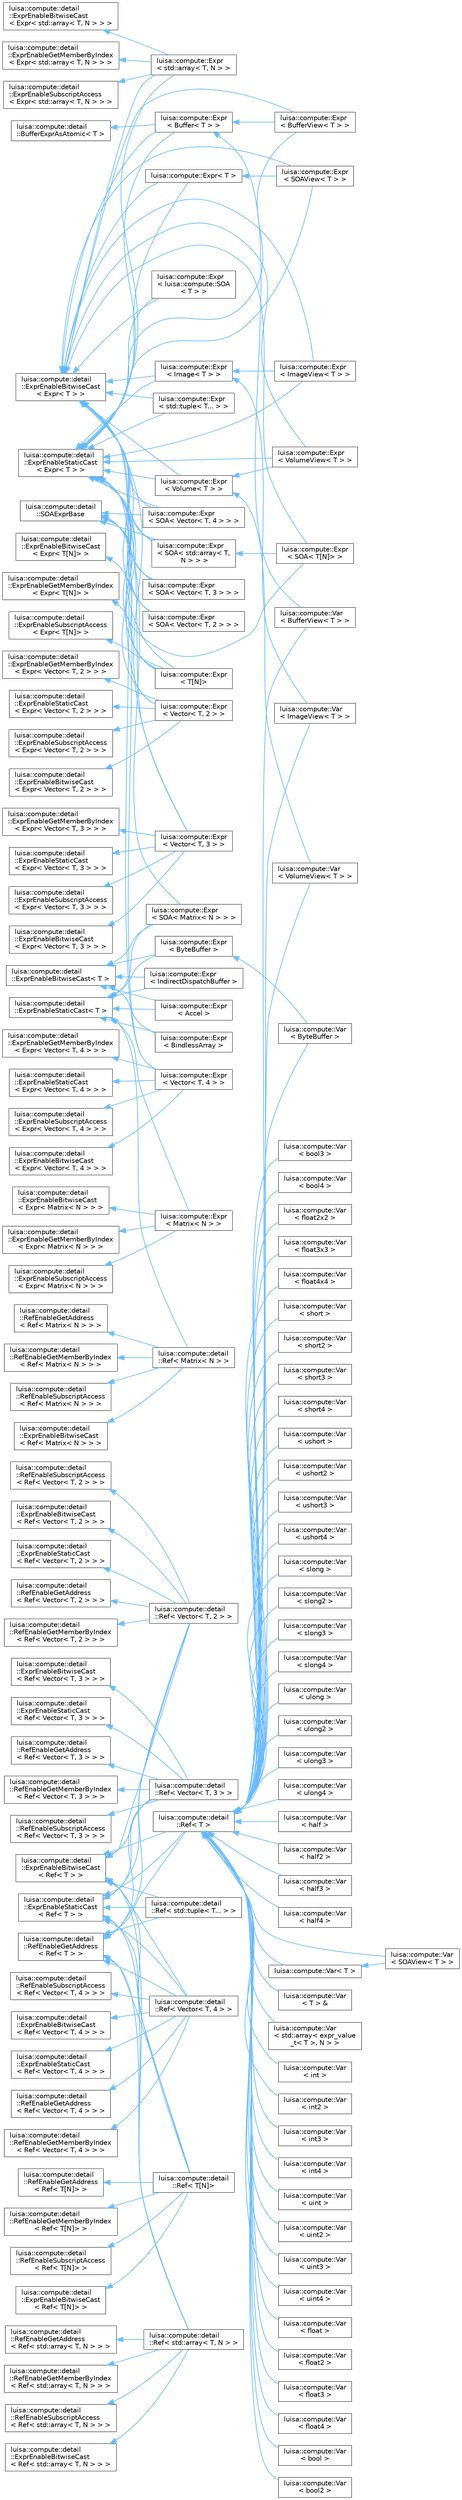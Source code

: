 digraph "类继承关系图"
{
 // LATEX_PDF_SIZE
  bgcolor="transparent";
  edge [fontname=Helvetica,fontsize=10,labelfontname=Helvetica,labelfontsize=10];
  node [fontname=Helvetica,fontsize=10,shape=box,height=0.2,width=0.4];
  rankdir="LR";
  Node0 [id="Node000000",label="luisa::compute::detail\l::BufferExprAsAtomic\< T \>",height=0.2,width=0.4,color="grey40", fillcolor="white", style="filled",URL="$structluisa_1_1compute_1_1detail_1_1_buffer_expr_as_atomic_3_01_t_01_4.html",tooltip=" "];
  Node0 -> Node1 [id="edge1147_Node000000_Node000001",dir="back",color="steelblue1",style="solid",tooltip=" "];
  Node1 [id="Node000001",label="luisa::compute::Expr\l\< Buffer\< T \> \>",height=0.2,width=0.4,color="grey40", fillcolor="white", style="filled",URL="$structluisa_1_1compute_1_1_expr_3_01_buffer_3_01_t_01_4_01_4.html",tooltip="Class of Expr<Buffer<T>>"];
  Node1 -> Node2 [id="edge1148_Node000001_Node000002",dir="back",color="steelblue1",style="solid",tooltip=" "];
  Node2 [id="Node000002",label="luisa::compute::Expr\l\< BufferView\< T \> \>",height=0.2,width=0.4,color="grey40", fillcolor="white", style="filled",URL="$structluisa_1_1compute_1_1_expr_3_01_buffer_view_3_01_t_01_4_01_4.html",tooltip="Same as Expr<Buffer<T>>"];
  Node1 -> Node59 [id="edge1149_Node000001_Node000059",dir="back",color="steelblue1",style="solid",tooltip=" "];
  Node59 [id="Node000059",label="luisa::compute::Var\l\< BufferView\< T \> \>",height=0.2,width=0.4,color="grey40", fillcolor="white", style="filled",URL="$structluisa_1_1compute_1_1_var_3_01_buffer_view_3_01_t_01_4_01_4.html",tooltip=" "];
  Node11 [id="Node000011",label="luisa::compute::detail\l::ExprEnableBitwiseCast\< T \>",height=0.2,width=0.4,color="grey40", fillcolor="white", style="filled",URL="$structluisa_1_1compute_1_1detail_1_1_expr_enable_bitwise_cast.html",tooltip="Enable bitwise cast to type Dest"];
  Node11 -> Node12 [id="edge1150_Node000011_Node000012",dir="back",color="steelblue1",style="solid",tooltip=" "];
  Node12 [id="Node000012",label="luisa::compute::Expr\l\< Accel \>",height=0.2,width=0.4,color="grey40", fillcolor="white", style="filled",URL="$structluisa_1_1compute_1_1_expr_3_01_accel_01_4.html",tooltip=" "];
  Node11 -> Node14 [id="edge1151_Node000011_Node000014",dir="back",color="steelblue1",style="solid",tooltip=" "];
  Node14 [id="Node000014",label="luisa::compute::Expr\l\< BindlessArray \>",height=0.2,width=0.4,color="grey40", fillcolor="white", style="filled",URL="$structluisa_1_1compute_1_1_expr_3_01_bindless_array_01_4.html",tooltip="Class of Expr<BindlessArray>"];
  Node11 -> Node15 [id="edge1152_Node000011_Node000015",dir="back",color="steelblue1",style="solid",tooltip=" "];
  Node15 [id="Node000015",label="luisa::compute::Expr\l\< ByteBuffer \>",height=0.2,width=0.4,color="grey40", fillcolor="white", style="filled",URL="$structluisa_1_1compute_1_1_expr_3_01_byte_buffer_01_4.html",tooltip=" "];
  Node15 -> Node16 [id="edge1153_Node000015_Node000016",dir="back",color="steelblue1",style="solid",tooltip=" "];
  Node16 [id="Node000016",label="luisa::compute::Var\l\< ByteBuffer \>",height=0.2,width=0.4,color="grey40", fillcolor="white", style="filled",URL="$structluisa_1_1compute_1_1_var_3_01_byte_buffer_01_4.html",tooltip=" "];
  Node11 -> Node98 [id="edge1154_Node000011_Node000098",dir="back",color="steelblue1",style="solid",tooltip=" "];
  Node98 [id="Node000098",label="luisa::compute::Expr\l\< IndirectDispatchBuffer \>",height=0.2,width=0.4,color="grey40", fillcolor="white", style="filled",URL="$structluisa_1_1compute_1_1_expr_3_01_indirect_dispatch_buffer_01_4.html",tooltip=" "];
  Node11 -> Node10 [id="edge1155_Node000011_Node000010",dir="back",color="steelblue1",style="solid",tooltip=" "];
  Node10 [id="Node000010",label="luisa::compute::Expr\l\< SOA\< Matrix\< N \> \> \>",height=0.2,width=0.4,color="grey40", fillcolor="white", style="filled",URL="$structluisa_1_1compute_1_1_expr_3_01_s_o_a_3_01_matrix_3_01_n_01_4_01_4_01_4.html",tooltip=" "];
  Node100 [id="Node000100",label="luisa::compute::detail\l::ExprEnableBitwiseCast\l\< Expr\< Matrix\< N \> \> \>",height=0.2,width=0.4,color="grey40", fillcolor="white", style="filled",URL="$structluisa_1_1compute_1_1detail_1_1_expr_enable_bitwise_cast.html",tooltip=" "];
  Node100 -> Node99 [id="edge1156_Node000100_Node000099",dir="back",color="steelblue1",style="solid",tooltip=" "];
  Node99 [id="Node000099",label="luisa::compute::Expr\l\< Matrix\< N \> \>",height=0.2,width=0.4,color="grey40", fillcolor="white", style="filled",URL="$structluisa_1_1compute_1_1_expr_3_01_matrix_3_01_n_01_4_01_4.html",tooltip="Class of Expr<Matrix><N>>. Can be constructed from Matrix<N>"];
  Node134 [id="Node000134",label="luisa::compute::detail\l::ExprEnableBitwiseCast\l\< Expr\< std::array\< T, N \> \> \>",height=0.2,width=0.4,color="grey40", fillcolor="white", style="filled",URL="$structluisa_1_1compute_1_1detail_1_1_expr_enable_bitwise_cast.html",tooltip=" "];
  Node134 -> Node133 [id="edge1157_Node000134_Node000133",dir="back",color="steelblue1",style="solid",tooltip=" "];
  Node133 [id="Node000133",label="luisa::compute::Expr\l\< std::array\< T, N \> \>",height=0.2,width=0.4,color="grey40", fillcolor="white", style="filled",URL="$structluisa_1_1compute_1_1_expr_3_01std_1_1array_3_01_t_00_01_n_01_4_01_4.html",tooltip="Class of Expr<std::array<T, N>>"];
  Node3 [id="Node000003",label="luisa::compute::detail\l::ExprEnableBitwiseCast\l\< Expr\< T \> \>",height=0.2,width=0.4,color="grey40", fillcolor="white", style="filled",URL="$structluisa_1_1compute_1_1detail_1_1_expr_enable_bitwise_cast.html",tooltip=" "];
  Node3 -> Node1 [id="edge1158_Node000003_Node000001",dir="back",color="steelblue1",style="solid",tooltip=" "];
  Node3 -> Node2 [id="edge1159_Node000003_Node000002",dir="back",color="steelblue1",style="solid",tooltip=" "];
  Node3 -> Node4 [id="edge1160_Node000003_Node000004",dir="back",color="steelblue1",style="solid",tooltip=" "];
  Node4 [id="Node000004",label="luisa::compute::Expr\l\< Image\< T \> \>",height=0.2,width=0.4,color="grey40", fillcolor="white", style="filled",URL="$structluisa_1_1compute_1_1_expr_3_01_image_3_01_t_01_4_01_4.html",tooltip="Class of Expr<Image<T>>"];
  Node4 -> Node5 [id="edge1161_Node000004_Node000005",dir="back",color="steelblue1",style="solid",tooltip=" "];
  Node5 [id="Node000005",label="luisa::compute::Expr\l\< ImageView\< T \> \>",height=0.2,width=0.4,color="grey40", fillcolor="white", style="filled",URL="$structluisa_1_1compute_1_1_expr_3_01_image_view_3_01_t_01_4_01_4.html",tooltip="Same as Expr<Image<T>>"];
  Node4 -> Node60 [id="edge1162_Node000004_Node000060",dir="back",color="steelblue1",style="solid",tooltip=" "];
  Node60 [id="Node000060",label="luisa::compute::Var\l\< ImageView\< T \> \>",height=0.2,width=0.4,color="grey40", fillcolor="white", style="filled",URL="$structluisa_1_1compute_1_1_var_3_01_image_view_3_01_t_01_4_01_4.html",tooltip=" "];
  Node3 -> Node5 [id="edge1163_Node000003_Node000005",dir="back",color="steelblue1",style="solid",tooltip=" "];
  Node3 -> Node7 [id="edge1164_Node000003_Node000007",dir="back",color="steelblue1",style="solid",tooltip=" "];
  Node7 [id="Node000007",label="luisa::compute::Expr\l\< SOA\< T[N]\> \>",height=0.2,width=0.4,color="grey40", fillcolor="white", style="filled",URL="$structluisa_1_1compute_1_1_expr_3_01_s_o_a_3_01_t_0f_n_0e_4_01_4.html",tooltip=" "];
  Node3 -> Node111 [id="edge1165_Node000003_Node000111",dir="back",color="steelblue1",style="solid",tooltip=" "];
  Node111 [id="Node000111",label="luisa::compute::Expr\l\< luisa::compute::SOA\l\< T \> \>",height=0.2,width=0.4,color="grey40", fillcolor="white", style="filled",URL="$structluisa_1_1compute_1_1_expr.html",tooltip=" "];
  Node3 -> Node108 [id="edge1166_Node000003_Node000108",dir="back",color="steelblue1",style="solid",tooltip=" "];
  Node108 [id="Node000108",label="luisa::compute::Expr\l\< SOA\< Vector\< T, 2 \> \> \>",height=0.2,width=0.4,color="grey40", fillcolor="white", style="filled",URL="$structluisa_1_1compute_1_1_expr_3_01_s_o_a_3_01_vector_3_01_t_00_012_01_4_01_4_01_4.html",tooltip=" "];
  Node3 -> Node109 [id="edge1167_Node000003_Node000109",dir="back",color="steelblue1",style="solid",tooltip=" "];
  Node109 [id="Node000109",label="luisa::compute::Expr\l\< SOA\< Vector\< T, 3 \> \> \>",height=0.2,width=0.4,color="grey40", fillcolor="white", style="filled",URL="$structluisa_1_1compute_1_1_expr_3_01_s_o_a_3_01_vector_3_01_t_00_013_01_4_01_4_01_4.html",tooltip=" "];
  Node3 -> Node110 [id="edge1168_Node000003_Node000110",dir="back",color="steelblue1",style="solid",tooltip=" "];
  Node110 [id="Node000110",label="luisa::compute::Expr\l\< SOA\< Vector\< T, 4 \> \> \>",height=0.2,width=0.4,color="grey40", fillcolor="white", style="filled",URL="$structluisa_1_1compute_1_1_expr_3_01_s_o_a_3_01_vector_3_01_t_00_014_01_4_01_4_01_4.html",tooltip=" "];
  Node3 -> Node8 [id="edge1169_Node000003_Node000008",dir="back",color="steelblue1",style="solid",tooltip=" "];
  Node8 [id="Node000008",label="luisa::compute::Expr\l\< SOA\< std::array\< T,\l N \> \> \>",height=0.2,width=0.4,color="grey40", fillcolor="white", style="filled",URL="$structluisa_1_1compute_1_1_expr_3_01_s_o_a_3_01std_1_1array_3_01_t_00_01_n_01_4_01_4_01_4.html",tooltip=" "];
  Node8 -> Node7 [id="edge1170_Node000008_Node000007",dir="back",color="steelblue1",style="solid",tooltip=" "];
  Node3 -> Node112 [id="edge1171_Node000003_Node000112",dir="back",color="steelblue1",style="solid",tooltip=" "];
  Node112 [id="Node000112",label="luisa::compute::Expr\l\< SOAView\< T \> \>",height=0.2,width=0.4,color="grey40", fillcolor="white", style="filled",URL="$structluisa_1_1compute_1_1_expr_3_01_s_o_a_view_3_01_t_01_4_01_4.html",tooltip=" "];
  Node3 -> Node114 [id="edge1172_Node000003_Node000114",dir="back",color="steelblue1",style="solid",tooltip=" "];
  Node114 [id="Node000114",label="luisa::compute::Expr\l\< T[N]\>",height=0.2,width=0.4,color="grey40", fillcolor="white", style="filled",URL="$structluisa_1_1compute_1_1_expr_3_01_t_0f_n_0e_4.html",tooltip="Class of Expr<T[N]>"];
  Node3 -> Node118 [id="edge1173_Node000003_Node000118",dir="back",color="steelblue1",style="solid",tooltip=" "];
  Node118 [id="Node000118",label="luisa::compute::Expr\l\< Vector\< T, 2 \> \>",height=0.2,width=0.4,color="grey40", fillcolor="white", style="filled",URL="$structluisa_1_1compute_1_1_expr_3_01_vector_3_01_t_00_012_01_4_01_4.html",tooltip="Class of Expr<Vector<T, 2>>. Can be constructed from Vector<T, 2>."];
  Node3 -> Node123 [id="edge1174_Node000003_Node000123",dir="back",color="steelblue1",style="solid",tooltip=" "];
  Node123 [id="Node000123",label="luisa::compute::Expr\l\< Vector\< T, 3 \> \>",height=0.2,width=0.4,color="grey40", fillcolor="white", style="filled",URL="$structluisa_1_1compute_1_1_expr_3_01_vector_3_01_t_00_013_01_4_01_4.html",tooltip="Class of Expr<Vector<T, 3>>. Can be constructed from Vector<T, 3>."];
  Node3 -> Node128 [id="edge1175_Node000003_Node000128",dir="back",color="steelblue1",style="solid",tooltip=" "];
  Node128 [id="Node000128",label="luisa::compute::Expr\l\< Vector\< T, 4 \> \>",height=0.2,width=0.4,color="grey40", fillcolor="white", style="filled",URL="$structluisa_1_1compute_1_1_expr_3_01_vector_3_01_t_00_014_01_4_01_4.html",tooltip="Class of Expr<Vector<T, 4>>. Can be constructed from Vector<T, 4>."];
  Node3 -> Node64 [id="edge1176_Node000003_Node000064",dir="back",color="steelblue1",style="solid",tooltip=" "];
  Node64 [id="Node000064",label="luisa::compute::Expr\l\< Volume\< T \> \>",height=0.2,width=0.4,color="grey40", fillcolor="white", style="filled",URL="$structluisa_1_1compute_1_1_expr_3_01_volume_3_01_t_01_4_01_4.html",tooltip="Class of Expr<Volume<T>>"];
  Node64 -> Node65 [id="edge1177_Node000064_Node000065",dir="back",color="steelblue1",style="solid",tooltip=" "];
  Node65 [id="Node000065",label="luisa::compute::Expr\l\< VolumeView\< T \> \>",height=0.2,width=0.4,color="grey40", fillcolor="white", style="filled",URL="$structluisa_1_1compute_1_1_expr_3_01_volume_view_3_01_t_01_4_01_4.html",tooltip="Same as Expr<Volume<T>>"];
  Node64 -> Node63 [id="edge1178_Node000064_Node000063",dir="back",color="steelblue1",style="solid",tooltip=" "];
  Node63 [id="Node000063",label="luisa::compute::Var\l\< VolumeView\< T \> \>",height=0.2,width=0.4,color="grey40", fillcolor="white", style="filled",URL="$structluisa_1_1compute_1_1_var_3_01_volume_view_3_01_t_01_4_01_4.html",tooltip=" "];
  Node3 -> Node65 [id="edge1179_Node000003_Node000065",dir="back",color="steelblue1",style="solid",tooltip=" "];
  Node3 -> Node133 [id="edge1180_Node000003_Node000133",dir="back",color="steelblue1",style="solid",tooltip=" "];
  Node3 -> Node137 [id="edge1181_Node000003_Node000137",dir="back",color="steelblue1",style="solid",tooltip=" "];
  Node137 [id="Node000137",label="luisa::compute::Expr\l\< std::tuple\< T... \> \>",height=0.2,width=0.4,color="grey40", fillcolor="white", style="filled",URL="$structluisa_1_1compute_1_1_expr_3_01std_1_1tuple_3_01_t_8_8_8_01_4_01_4.html",tooltip=" "];
  Node3 -> Node113 [id="edge1182_Node000003_Node000113",dir="back",color="steelblue1",style="solid",tooltip=" "];
  Node113 [id="Node000113",label="luisa::compute::Expr\< T \>",height=0.2,width=0.4,color="grey40", fillcolor="white", style="filled",URL="$structluisa_1_1compute_1_1_expr.html",tooltip="Class of Expr<T>."];
  Node113 -> Node112 [id="edge1183_Node000113_Node000112",dir="back",color="steelblue1",style="solid",tooltip=" "];
  Node115 [id="Node000115",label="luisa::compute::detail\l::ExprEnableBitwiseCast\l\< Expr\< T[N]\> \>",height=0.2,width=0.4,color="grey40", fillcolor="white", style="filled",URL="$structluisa_1_1compute_1_1detail_1_1_expr_enable_bitwise_cast.html",tooltip=" "];
  Node115 -> Node114 [id="edge1184_Node000115_Node000114",dir="back",color="steelblue1",style="solid",tooltip=" "];
  Node119 [id="Node000119",label="luisa::compute::detail\l::ExprEnableBitwiseCast\l\< Expr\< Vector\< T, 2 \> \> \>",height=0.2,width=0.4,color="grey40", fillcolor="white", style="filled",URL="$structluisa_1_1compute_1_1detail_1_1_expr_enable_bitwise_cast.html",tooltip=" "];
  Node119 -> Node118 [id="edge1185_Node000119_Node000118",dir="back",color="steelblue1",style="solid",tooltip=" "];
  Node124 [id="Node000124",label="luisa::compute::detail\l::ExprEnableBitwiseCast\l\< Expr\< Vector\< T, 3 \> \> \>",height=0.2,width=0.4,color="grey40", fillcolor="white", style="filled",URL="$structluisa_1_1compute_1_1detail_1_1_expr_enable_bitwise_cast.html",tooltip=" "];
  Node124 -> Node123 [id="edge1186_Node000124_Node000123",dir="back",color="steelblue1",style="solid",tooltip=" "];
  Node129 [id="Node000129",label="luisa::compute::detail\l::ExprEnableBitwiseCast\l\< Expr\< Vector\< T, 4 \> \> \>",height=0.2,width=0.4,color="grey40", fillcolor="white", style="filled",URL="$structluisa_1_1compute_1_1detail_1_1_expr_enable_bitwise_cast.html",tooltip=" "];
  Node129 -> Node128 [id="edge1187_Node000129_Node000128",dir="back",color="steelblue1",style="solid",tooltip=" "];
  Node104 [id="Node000104",label="luisa::compute::detail\l::ExprEnableBitwiseCast\l\< Ref\< Matrix\< N \> \> \>",height=0.2,width=0.4,color="grey40", fillcolor="white", style="filled",URL="$structluisa_1_1compute_1_1detail_1_1_expr_enable_bitwise_cast.html",tooltip=" "];
  Node104 -> Node103 [id="edge1188_Node000104_Node000103",dir="back",color="steelblue1",style="solid",tooltip=" "];
  Node103 [id="Node000103",label="luisa::compute::detail\l::Ref\< Matrix\< N \> \>",height=0.2,width=0.4,color="grey40", fillcolor="white", style="filled",URL="$structluisa_1_1compute_1_1detail_1_1_ref_3_01_matrix_3_01_n_01_4_01_4.html",tooltip="Ref<Matrix<N>>"];
  Node87 [id="Node000087",label="luisa::compute::detail\l::ExprEnableBitwiseCast\l\< Ref\< std::array\< T, N \> \> \>",height=0.2,width=0.4,color="grey40", fillcolor="white", style="filled",URL="$structluisa_1_1compute_1_1detail_1_1_expr_enable_bitwise_cast.html",tooltip=" "];
  Node87 -> Node86 [id="edge1189_Node000087_Node000086",dir="back",color="steelblue1",style="solid",tooltip=" "];
  Node86 [id="Node000086",label="luisa::compute::detail\l::Ref\< std::array\< T, N \> \>",height=0.2,width=0.4,color="grey40", fillcolor="white", style="filled",URL="$structluisa_1_1compute_1_1detail_1_1_ref_3_01std_1_1array_3_01_t_00_01_n_01_4_01_4.html",tooltip="Ref<std::array<T, N>>"];
  Node66 [id="Node000066",label="luisa::compute::detail\l::ExprEnableBitwiseCast\l\< Ref\< T \> \>",height=0.2,width=0.4,color="grey40", fillcolor="white", style="filled",URL="$structluisa_1_1compute_1_1detail_1_1_expr_enable_bitwise_cast.html",tooltip=" "];
  Node66 -> Node67 [id="edge1190_Node000066_Node000067",dir="back",color="steelblue1",style="solid",tooltip=" "];
  Node67 [id="Node000067",label="luisa::compute::detail\l::Ref\< T[N]\>",height=0.2,width=0.4,color="grey40", fillcolor="white", style="filled",URL="$structluisa_1_1compute_1_1detail_1_1_ref_3_01_t_0f_n_0e_4.html",tooltip="Ref<std::array<T, N>>"];
  Node66 -> Node70 [id="edge1191_Node000066_Node000070",dir="back",color="steelblue1",style="solid",tooltip=" "];
  Node70 [id="Node000070",label="luisa::compute::detail\l::Ref\< Vector\< T, 2 \> \>",height=0.2,width=0.4,color="grey40", fillcolor="white", style="filled",URL="$structluisa_1_1compute_1_1detail_1_1_ref_3_01_vector_3_01_t_00_012_01_4_01_4.html",tooltip="Ref<Vector<T, 2>>"];
  Node66 -> Node74 [id="edge1192_Node000066_Node000074",dir="back",color="steelblue1",style="solid",tooltip=" "];
  Node74 [id="Node000074",label="luisa::compute::detail\l::Ref\< Vector\< T, 3 \> \>",height=0.2,width=0.4,color="grey40", fillcolor="white", style="filled",URL="$structluisa_1_1compute_1_1detail_1_1_ref_3_01_vector_3_01_t_00_013_01_4_01_4.html",tooltip="Ref<Vector<T, 3>>"];
  Node66 -> Node80 [id="edge1193_Node000066_Node000080",dir="back",color="steelblue1",style="solid",tooltip=" "];
  Node80 [id="Node000080",label="luisa::compute::detail\l::Ref\< Vector\< T, 4 \> \>",height=0.2,width=0.4,color="grey40", fillcolor="white", style="filled",URL="$structluisa_1_1compute_1_1detail_1_1_ref_3_01_vector_3_01_t_00_014_01_4_01_4.html",tooltip="Ref<Vector<T, 4>>"];
  Node66 -> Node86 [id="edge1194_Node000066_Node000086",dir="back",color="steelblue1",style="solid",tooltip=" "];
  Node66 -> Node91 [id="edge1195_Node000066_Node000091",dir="back",color="steelblue1",style="solid",tooltip=" "];
  Node91 [id="Node000091",label="luisa::compute::detail\l::Ref\< std::tuple\< T... \> \>",height=0.2,width=0.4,color="grey40", fillcolor="white", style="filled",URL="$structluisa_1_1compute_1_1detail_1_1_ref_3_01std_1_1tuple_3_01_t_8_8_8_01_4_01_4.html",tooltip="Ref<std::tuple<T...>>"];
  Node66 -> Node17 [id="edge1196_Node000066_Node000017",dir="back",color="steelblue1",style="solid",tooltip=" "];
  Node17 [id="Node000017",label="luisa::compute::detail\l::Ref\< T \>",height=0.2,width=0.4,color="grey40", fillcolor="white", style="filled",URL="$structluisa_1_1compute_1_1detail_1_1_ref.html",tooltip="Ref<T>"];
  Node17 -> Node18 [id="edge1197_Node000017_Node000018",dir="back",color="steelblue1",style="solid",tooltip=" "];
  Node18 [id="Node000018",label="luisa::compute::Var\l\< T \> &",height=0.2,width=0.4,color="grey40", fillcolor="white", style="filled",URL="$structluisa_1_1compute_1_1_var.html",tooltip=" "];
  Node17 -> Node19 [id="edge1198_Node000017_Node000019",dir="back",color="steelblue1",style="solid",tooltip=" "];
  Node19 [id="Node000019",label="luisa::compute::Var\l\< std::array\< expr_value\l_t\< T \>, N \> \>",height=0.2,width=0.4,color="grey40", fillcolor="white", style="filled",URL="$structluisa_1_1compute_1_1_var.html",tooltip=" "];
  Node17 -> Node20 [id="edge1199_Node000017_Node000020",dir="back",color="steelblue1",style="solid",tooltip=" "];
  Node20 [id="Node000020",label="luisa::compute::Var\l\< int \>",height=0.2,width=0.4,color="grey40", fillcolor="white", style="filled",URL="$structluisa_1_1compute_1_1_var.html",tooltip=" "];
  Node17 -> Node21 [id="edge1200_Node000017_Node000021",dir="back",color="steelblue1",style="solid",tooltip=" "];
  Node21 [id="Node000021",label="luisa::compute::Var\l\< int2 \>",height=0.2,width=0.4,color="grey40", fillcolor="white", style="filled",URL="$structluisa_1_1compute_1_1_var.html",tooltip=" "];
  Node17 -> Node22 [id="edge1201_Node000017_Node000022",dir="back",color="steelblue1",style="solid",tooltip=" "];
  Node22 [id="Node000022",label="luisa::compute::Var\l\< int3 \>",height=0.2,width=0.4,color="grey40", fillcolor="white", style="filled",URL="$structluisa_1_1compute_1_1_var.html",tooltip=" "];
  Node17 -> Node23 [id="edge1202_Node000017_Node000023",dir="back",color="steelblue1",style="solid",tooltip=" "];
  Node23 [id="Node000023",label="luisa::compute::Var\l\< int4 \>",height=0.2,width=0.4,color="grey40", fillcolor="white", style="filled",URL="$structluisa_1_1compute_1_1_var.html",tooltip=" "];
  Node17 -> Node24 [id="edge1203_Node000017_Node000024",dir="back",color="steelblue1",style="solid",tooltip=" "];
  Node24 [id="Node000024",label="luisa::compute::Var\l\< uint \>",height=0.2,width=0.4,color="grey40", fillcolor="white", style="filled",URL="$structluisa_1_1compute_1_1_var.html",tooltip=" "];
  Node17 -> Node25 [id="edge1204_Node000017_Node000025",dir="back",color="steelblue1",style="solid",tooltip=" "];
  Node25 [id="Node000025",label="luisa::compute::Var\l\< uint2 \>",height=0.2,width=0.4,color="grey40", fillcolor="white", style="filled",URL="$structluisa_1_1compute_1_1_var.html",tooltip=" "];
  Node17 -> Node26 [id="edge1205_Node000017_Node000026",dir="back",color="steelblue1",style="solid",tooltip=" "];
  Node26 [id="Node000026",label="luisa::compute::Var\l\< uint3 \>",height=0.2,width=0.4,color="grey40", fillcolor="white", style="filled",URL="$structluisa_1_1compute_1_1_var.html",tooltip=" "];
  Node17 -> Node27 [id="edge1206_Node000017_Node000027",dir="back",color="steelblue1",style="solid",tooltip=" "];
  Node27 [id="Node000027",label="luisa::compute::Var\l\< uint4 \>",height=0.2,width=0.4,color="grey40", fillcolor="white", style="filled",URL="$structluisa_1_1compute_1_1_var.html",tooltip=" "];
  Node17 -> Node28 [id="edge1207_Node000017_Node000028",dir="back",color="steelblue1",style="solid",tooltip=" "];
  Node28 [id="Node000028",label="luisa::compute::Var\l\< float \>",height=0.2,width=0.4,color="grey40", fillcolor="white", style="filled",URL="$structluisa_1_1compute_1_1_var.html",tooltip=" "];
  Node17 -> Node29 [id="edge1208_Node000017_Node000029",dir="back",color="steelblue1",style="solid",tooltip=" "];
  Node29 [id="Node000029",label="luisa::compute::Var\l\< float2 \>",height=0.2,width=0.4,color="grey40", fillcolor="white", style="filled",URL="$structluisa_1_1compute_1_1_var.html",tooltip=" "];
  Node17 -> Node30 [id="edge1209_Node000017_Node000030",dir="back",color="steelblue1",style="solid",tooltip=" "];
  Node30 [id="Node000030",label="luisa::compute::Var\l\< float3 \>",height=0.2,width=0.4,color="grey40", fillcolor="white", style="filled",URL="$structluisa_1_1compute_1_1_var.html",tooltip=" "];
  Node17 -> Node31 [id="edge1210_Node000017_Node000031",dir="back",color="steelblue1",style="solid",tooltip=" "];
  Node31 [id="Node000031",label="luisa::compute::Var\l\< float4 \>",height=0.2,width=0.4,color="grey40", fillcolor="white", style="filled",URL="$structluisa_1_1compute_1_1_var.html",tooltip=" "];
  Node17 -> Node32 [id="edge1211_Node000017_Node000032",dir="back",color="steelblue1",style="solid",tooltip=" "];
  Node32 [id="Node000032",label="luisa::compute::Var\l\< bool \>",height=0.2,width=0.4,color="grey40", fillcolor="white", style="filled",URL="$structluisa_1_1compute_1_1_var.html",tooltip=" "];
  Node17 -> Node33 [id="edge1212_Node000017_Node000033",dir="back",color="steelblue1",style="solid",tooltip=" "];
  Node33 [id="Node000033",label="luisa::compute::Var\l\< bool2 \>",height=0.2,width=0.4,color="grey40", fillcolor="white", style="filled",URL="$structluisa_1_1compute_1_1_var.html",tooltip=" "];
  Node17 -> Node34 [id="edge1213_Node000017_Node000034",dir="back",color="steelblue1",style="solid",tooltip=" "];
  Node34 [id="Node000034",label="luisa::compute::Var\l\< bool3 \>",height=0.2,width=0.4,color="grey40", fillcolor="white", style="filled",URL="$structluisa_1_1compute_1_1_var.html",tooltip=" "];
  Node17 -> Node35 [id="edge1214_Node000017_Node000035",dir="back",color="steelblue1",style="solid",tooltip=" "];
  Node35 [id="Node000035",label="luisa::compute::Var\l\< bool4 \>",height=0.2,width=0.4,color="grey40", fillcolor="white", style="filled",URL="$structluisa_1_1compute_1_1_var.html",tooltip=" "];
  Node17 -> Node36 [id="edge1215_Node000017_Node000036",dir="back",color="steelblue1",style="solid",tooltip=" "];
  Node36 [id="Node000036",label="luisa::compute::Var\l\< float2x2 \>",height=0.2,width=0.4,color="grey40", fillcolor="white", style="filled",URL="$structluisa_1_1compute_1_1_var.html",tooltip=" "];
  Node17 -> Node37 [id="edge1216_Node000017_Node000037",dir="back",color="steelblue1",style="solid",tooltip=" "];
  Node37 [id="Node000037",label="luisa::compute::Var\l\< float3x3 \>",height=0.2,width=0.4,color="grey40", fillcolor="white", style="filled",URL="$structluisa_1_1compute_1_1_var.html",tooltip=" "];
  Node17 -> Node38 [id="edge1217_Node000017_Node000038",dir="back",color="steelblue1",style="solid",tooltip=" "];
  Node38 [id="Node000038",label="luisa::compute::Var\l\< float4x4 \>",height=0.2,width=0.4,color="grey40", fillcolor="white", style="filled",URL="$structluisa_1_1compute_1_1_var.html",tooltip=" "];
  Node17 -> Node39 [id="edge1218_Node000017_Node000039",dir="back",color="steelblue1",style="solid",tooltip=" "];
  Node39 [id="Node000039",label="luisa::compute::Var\l\< short \>",height=0.2,width=0.4,color="grey40", fillcolor="white", style="filled",URL="$structluisa_1_1compute_1_1_var.html",tooltip=" "];
  Node17 -> Node40 [id="edge1219_Node000017_Node000040",dir="back",color="steelblue1",style="solid",tooltip=" "];
  Node40 [id="Node000040",label="luisa::compute::Var\l\< short2 \>",height=0.2,width=0.4,color="grey40", fillcolor="white", style="filled",URL="$structluisa_1_1compute_1_1_var.html",tooltip=" "];
  Node17 -> Node41 [id="edge1220_Node000017_Node000041",dir="back",color="steelblue1",style="solid",tooltip=" "];
  Node41 [id="Node000041",label="luisa::compute::Var\l\< short3 \>",height=0.2,width=0.4,color="grey40", fillcolor="white", style="filled",URL="$structluisa_1_1compute_1_1_var.html",tooltip=" "];
  Node17 -> Node42 [id="edge1221_Node000017_Node000042",dir="back",color="steelblue1",style="solid",tooltip=" "];
  Node42 [id="Node000042",label="luisa::compute::Var\l\< short4 \>",height=0.2,width=0.4,color="grey40", fillcolor="white", style="filled",URL="$structluisa_1_1compute_1_1_var.html",tooltip=" "];
  Node17 -> Node43 [id="edge1222_Node000017_Node000043",dir="back",color="steelblue1",style="solid",tooltip=" "];
  Node43 [id="Node000043",label="luisa::compute::Var\l\< ushort \>",height=0.2,width=0.4,color="grey40", fillcolor="white", style="filled",URL="$structluisa_1_1compute_1_1_var.html",tooltip=" "];
  Node17 -> Node44 [id="edge1223_Node000017_Node000044",dir="back",color="steelblue1",style="solid",tooltip=" "];
  Node44 [id="Node000044",label="luisa::compute::Var\l\< ushort2 \>",height=0.2,width=0.4,color="grey40", fillcolor="white", style="filled",URL="$structluisa_1_1compute_1_1_var.html",tooltip=" "];
  Node17 -> Node45 [id="edge1224_Node000017_Node000045",dir="back",color="steelblue1",style="solid",tooltip=" "];
  Node45 [id="Node000045",label="luisa::compute::Var\l\< ushort3 \>",height=0.2,width=0.4,color="grey40", fillcolor="white", style="filled",URL="$structluisa_1_1compute_1_1_var.html",tooltip=" "];
  Node17 -> Node46 [id="edge1225_Node000017_Node000046",dir="back",color="steelblue1",style="solid",tooltip=" "];
  Node46 [id="Node000046",label="luisa::compute::Var\l\< ushort4 \>",height=0.2,width=0.4,color="grey40", fillcolor="white", style="filled",URL="$structluisa_1_1compute_1_1_var.html",tooltip=" "];
  Node17 -> Node47 [id="edge1226_Node000017_Node000047",dir="back",color="steelblue1",style="solid",tooltip=" "];
  Node47 [id="Node000047",label="luisa::compute::Var\l\< slong \>",height=0.2,width=0.4,color="grey40", fillcolor="white", style="filled",URL="$structluisa_1_1compute_1_1_var.html",tooltip=" "];
  Node17 -> Node48 [id="edge1227_Node000017_Node000048",dir="back",color="steelblue1",style="solid",tooltip=" "];
  Node48 [id="Node000048",label="luisa::compute::Var\l\< slong2 \>",height=0.2,width=0.4,color="grey40", fillcolor="white", style="filled",URL="$structluisa_1_1compute_1_1_var.html",tooltip=" "];
  Node17 -> Node49 [id="edge1228_Node000017_Node000049",dir="back",color="steelblue1",style="solid",tooltip=" "];
  Node49 [id="Node000049",label="luisa::compute::Var\l\< slong3 \>",height=0.2,width=0.4,color="grey40", fillcolor="white", style="filled",URL="$structluisa_1_1compute_1_1_var.html",tooltip=" "];
  Node17 -> Node50 [id="edge1229_Node000017_Node000050",dir="back",color="steelblue1",style="solid",tooltip=" "];
  Node50 [id="Node000050",label="luisa::compute::Var\l\< slong4 \>",height=0.2,width=0.4,color="grey40", fillcolor="white", style="filled",URL="$structluisa_1_1compute_1_1_var.html",tooltip=" "];
  Node17 -> Node51 [id="edge1230_Node000017_Node000051",dir="back",color="steelblue1",style="solid",tooltip=" "];
  Node51 [id="Node000051",label="luisa::compute::Var\l\< ulong \>",height=0.2,width=0.4,color="grey40", fillcolor="white", style="filled",URL="$structluisa_1_1compute_1_1_var.html",tooltip=" "];
  Node17 -> Node52 [id="edge1231_Node000017_Node000052",dir="back",color="steelblue1",style="solid",tooltip=" "];
  Node52 [id="Node000052",label="luisa::compute::Var\l\< ulong2 \>",height=0.2,width=0.4,color="grey40", fillcolor="white", style="filled",URL="$structluisa_1_1compute_1_1_var.html",tooltip=" "];
  Node17 -> Node53 [id="edge1232_Node000017_Node000053",dir="back",color="steelblue1",style="solid",tooltip=" "];
  Node53 [id="Node000053",label="luisa::compute::Var\l\< ulong3 \>",height=0.2,width=0.4,color="grey40", fillcolor="white", style="filled",URL="$structluisa_1_1compute_1_1_var.html",tooltip=" "];
  Node17 -> Node54 [id="edge1233_Node000017_Node000054",dir="back",color="steelblue1",style="solid",tooltip=" "];
  Node54 [id="Node000054",label="luisa::compute::Var\l\< ulong4 \>",height=0.2,width=0.4,color="grey40", fillcolor="white", style="filled",URL="$structluisa_1_1compute_1_1_var.html",tooltip=" "];
  Node17 -> Node55 [id="edge1234_Node000017_Node000055",dir="back",color="steelblue1",style="solid",tooltip=" "];
  Node55 [id="Node000055",label="luisa::compute::Var\l\< half \>",height=0.2,width=0.4,color="grey40", fillcolor="white", style="filled",URL="$structluisa_1_1compute_1_1_var.html",tooltip=" "];
  Node17 -> Node56 [id="edge1235_Node000017_Node000056",dir="back",color="steelblue1",style="solid",tooltip=" "];
  Node56 [id="Node000056",label="luisa::compute::Var\l\< half2 \>",height=0.2,width=0.4,color="grey40", fillcolor="white", style="filled",URL="$structluisa_1_1compute_1_1_var.html",tooltip=" "];
  Node17 -> Node57 [id="edge1236_Node000017_Node000057",dir="back",color="steelblue1",style="solid",tooltip=" "];
  Node57 [id="Node000057",label="luisa::compute::Var\l\< half3 \>",height=0.2,width=0.4,color="grey40", fillcolor="white", style="filled",URL="$structluisa_1_1compute_1_1_var.html",tooltip=" "];
  Node17 -> Node58 [id="edge1237_Node000017_Node000058",dir="back",color="steelblue1",style="solid",tooltip=" "];
  Node58 [id="Node000058",label="luisa::compute::Var\l\< half4 \>",height=0.2,width=0.4,color="grey40", fillcolor="white", style="filled",URL="$structluisa_1_1compute_1_1_var.html",tooltip=" "];
  Node17 -> Node59 [id="edge1238_Node000017_Node000059",dir="back",color="steelblue1",style="solid",tooltip=" "];
  Node17 -> Node16 [id="edge1239_Node000017_Node000016",dir="back",color="steelblue1",style="solid",tooltip=" "];
  Node17 -> Node60 [id="edge1240_Node000017_Node000060",dir="back",color="steelblue1",style="solid",tooltip=" "];
  Node17 -> Node61 [id="edge1241_Node000017_Node000061",dir="back",color="steelblue1",style="solid",tooltip=" "];
  Node61 [id="Node000061",label="luisa::compute::Var\l\< SOAView\< T \> \>",height=0.2,width=0.4,color="grey40", fillcolor="white", style="filled",URL="$structluisa_1_1compute_1_1_var_3_01_s_o_a_view_3_01_t_01_4_01_4.html",tooltip=" "];
  Node17 -> Node63 [id="edge1242_Node000017_Node000063",dir="back",color="steelblue1",style="solid",tooltip=" "];
  Node17 -> Node62 [id="edge1243_Node000017_Node000062",dir="back",color="steelblue1",style="solid",tooltip=" "];
  Node62 [id="Node000062",label="luisa::compute::Var\< T \>",height=0.2,width=0.4,color="grey40", fillcolor="white", style="filled",URL="$structluisa_1_1compute_1_1_var.html",tooltip="Class of variable"];
  Node62 -> Node61 [id="edge1244_Node000062_Node000061",dir="back",color="steelblue1",style="solid",tooltip=" "];
  Node68 [id="Node000068",label="luisa::compute::detail\l::ExprEnableBitwiseCast\l\< Ref\< T[N]\> \>",height=0.2,width=0.4,color="grey40", fillcolor="white", style="filled",URL="$structluisa_1_1compute_1_1detail_1_1_expr_enable_bitwise_cast.html",tooltip=" "];
  Node68 -> Node67 [id="edge1245_Node000068_Node000067",dir="back",color="steelblue1",style="solid",tooltip=" "];
  Node71 [id="Node000071",label="luisa::compute::detail\l::ExprEnableBitwiseCast\l\< Ref\< Vector\< T, 2 \> \> \>",height=0.2,width=0.4,color="grey40", fillcolor="white", style="filled",URL="$structluisa_1_1compute_1_1detail_1_1_expr_enable_bitwise_cast.html",tooltip=" "];
  Node71 -> Node70 [id="edge1246_Node000071_Node000070",dir="back",color="steelblue1",style="solid",tooltip=" "];
  Node75 [id="Node000075",label="luisa::compute::detail\l::ExprEnableBitwiseCast\l\< Ref\< Vector\< T, 3 \> \> \>",height=0.2,width=0.4,color="grey40", fillcolor="white", style="filled",URL="$structluisa_1_1compute_1_1detail_1_1_expr_enable_bitwise_cast.html",tooltip=" "];
  Node75 -> Node74 [id="edge1247_Node000075_Node000074",dir="back",color="steelblue1",style="solid",tooltip=" "];
  Node81 [id="Node000081",label="luisa::compute::detail\l::ExprEnableBitwiseCast\l\< Ref\< Vector\< T, 4 \> \> \>",height=0.2,width=0.4,color="grey40", fillcolor="white", style="filled",URL="$structluisa_1_1compute_1_1detail_1_1_expr_enable_bitwise_cast.html",tooltip=" "];
  Node81 -> Node80 [id="edge1248_Node000081_Node000080",dir="back",color="steelblue1",style="solid",tooltip=" "];
  Node101 [id="Node000101",label="luisa::compute::detail\l::ExprEnableGetMemberByIndex\l\< Expr\< Matrix\< N \> \> \>",height=0.2,width=0.4,color="grey40", fillcolor="white", style="filled",URL="$structluisa_1_1compute_1_1detail_1_1_expr_enable_get_member_by_index.html",tooltip=" "];
  Node101 -> Node99 [id="edge1249_Node000101_Node000099",dir="back",color="steelblue1",style="solid",tooltip=" "];
  Node135 [id="Node000135",label="luisa::compute::detail\l::ExprEnableGetMemberByIndex\l\< Expr\< std::array\< T, N \> \> \>",height=0.2,width=0.4,color="grey40", fillcolor="white", style="filled",URL="$structluisa_1_1compute_1_1detail_1_1_expr_enable_get_member_by_index.html",tooltip=" "];
  Node135 -> Node133 [id="edge1250_Node000135_Node000133",dir="back",color="steelblue1",style="solid",tooltip=" "];
  Node116 [id="Node000116",label="luisa::compute::detail\l::ExprEnableGetMemberByIndex\l\< Expr\< T[N]\> \>",height=0.2,width=0.4,color="grey40", fillcolor="white", style="filled",URL="$structluisa_1_1compute_1_1detail_1_1_expr_enable_get_member_by_index.html",tooltip=" "];
  Node116 -> Node114 [id="edge1251_Node000116_Node000114",dir="back",color="steelblue1",style="solid",tooltip=" "];
  Node120 [id="Node000120",label="luisa::compute::detail\l::ExprEnableGetMemberByIndex\l\< Expr\< Vector\< T, 2 \> \> \>",height=0.2,width=0.4,color="grey40", fillcolor="white", style="filled",URL="$structluisa_1_1compute_1_1detail_1_1_expr_enable_get_member_by_index.html",tooltip=" "];
  Node120 -> Node118 [id="edge1252_Node000120_Node000118",dir="back",color="steelblue1",style="solid",tooltip=" "];
  Node125 [id="Node000125",label="luisa::compute::detail\l::ExprEnableGetMemberByIndex\l\< Expr\< Vector\< T, 3 \> \> \>",height=0.2,width=0.4,color="grey40", fillcolor="white", style="filled",URL="$structluisa_1_1compute_1_1detail_1_1_expr_enable_get_member_by_index.html",tooltip=" "];
  Node125 -> Node123 [id="edge1253_Node000125_Node000123",dir="back",color="steelblue1",style="solid",tooltip=" "];
  Node130 [id="Node000130",label="luisa::compute::detail\l::ExprEnableGetMemberByIndex\l\< Expr\< Vector\< T, 4 \> \> \>",height=0.2,width=0.4,color="grey40", fillcolor="white", style="filled",URL="$structluisa_1_1compute_1_1detail_1_1_expr_enable_get_member_by_index.html",tooltip=" "];
  Node130 -> Node128 [id="edge1254_Node000130_Node000128",dir="back",color="steelblue1",style="solid",tooltip=" "];
  Node13 [id="Node000013",label="luisa::compute::detail\l::ExprEnableStaticCast\< T \>",height=0.2,width=0.4,color="grey40", fillcolor="white", style="filled",URL="$structluisa_1_1compute_1_1detail_1_1_expr_enable_static_cast.html",tooltip="Enable static cast to type Dest"];
  Node13 -> Node12 [id="edge1255_Node000013_Node000012",dir="back",color="steelblue1",style="solid",tooltip=" "];
  Node13 -> Node14 [id="edge1256_Node000013_Node000014",dir="back",color="steelblue1",style="solid",tooltip=" "];
  Node13 -> Node15 [id="edge1257_Node000013_Node000015",dir="back",color="steelblue1",style="solid",tooltip=" "];
  Node13 -> Node98 [id="edge1258_Node000013_Node000098",dir="back",color="steelblue1",style="solid",tooltip=" "];
  Node13 -> Node99 [id="edge1259_Node000013_Node000099",dir="back",color="steelblue1",style="solid",tooltip=" "];
  Node13 -> Node10 [id="edge1260_Node000013_Node000010",dir="back",color="steelblue1",style="solid",tooltip=" "];
  Node13 -> Node103 [id="edge1261_Node000013_Node000103",dir="back",color="steelblue1",style="solid",tooltip=" "];
  Node6 [id="Node000006",label="luisa::compute::detail\l::ExprEnableStaticCast\l\< Expr\< T \> \>",height=0.2,width=0.4,color="grey40", fillcolor="white", style="filled",URL="$structluisa_1_1compute_1_1detail_1_1_expr_enable_static_cast.html",tooltip=" "];
  Node6 -> Node1 [id="edge1262_Node000006_Node000001",dir="back",color="steelblue1",style="solid",tooltip=" "];
  Node6 -> Node2 [id="edge1263_Node000006_Node000002",dir="back",color="steelblue1",style="solid",tooltip=" "];
  Node6 -> Node4 [id="edge1264_Node000006_Node000004",dir="back",color="steelblue1",style="solid",tooltip=" "];
  Node6 -> Node5 [id="edge1265_Node000006_Node000005",dir="back",color="steelblue1",style="solid",tooltip=" "];
  Node6 -> Node7 [id="edge1266_Node000006_Node000007",dir="back",color="steelblue1",style="solid",tooltip=" "];
  Node6 -> Node111 [id="edge1267_Node000006_Node000111",dir="back",color="steelblue1",style="solid",tooltip=" "];
  Node6 -> Node108 [id="edge1268_Node000006_Node000108",dir="back",color="steelblue1",style="solid",tooltip=" "];
  Node6 -> Node109 [id="edge1269_Node000006_Node000109",dir="back",color="steelblue1",style="solid",tooltip=" "];
  Node6 -> Node110 [id="edge1270_Node000006_Node000110",dir="back",color="steelblue1",style="solid",tooltip=" "];
  Node6 -> Node8 [id="edge1271_Node000006_Node000008",dir="back",color="steelblue1",style="solid",tooltip=" "];
  Node6 -> Node112 [id="edge1272_Node000006_Node000112",dir="back",color="steelblue1",style="solid",tooltip=" "];
  Node6 -> Node114 [id="edge1273_Node000006_Node000114",dir="back",color="steelblue1",style="solid",tooltip=" "];
  Node6 -> Node118 [id="edge1274_Node000006_Node000118",dir="back",color="steelblue1",style="solid",tooltip=" "];
  Node6 -> Node123 [id="edge1275_Node000006_Node000123",dir="back",color="steelblue1",style="solid",tooltip=" "];
  Node6 -> Node128 [id="edge1276_Node000006_Node000128",dir="back",color="steelblue1",style="solid",tooltip=" "];
  Node6 -> Node64 [id="edge1277_Node000006_Node000064",dir="back",color="steelblue1",style="solid",tooltip=" "];
  Node6 -> Node65 [id="edge1278_Node000006_Node000065",dir="back",color="steelblue1",style="solid",tooltip=" "];
  Node6 -> Node133 [id="edge1279_Node000006_Node000133",dir="back",color="steelblue1",style="solid",tooltip=" "];
  Node6 -> Node137 [id="edge1280_Node000006_Node000137",dir="back",color="steelblue1",style="solid",tooltip=" "];
  Node6 -> Node113 [id="edge1281_Node000006_Node000113",dir="back",color="steelblue1",style="solid",tooltip=" "];
  Node121 [id="Node000121",label="luisa::compute::detail\l::ExprEnableStaticCast\l\< Expr\< Vector\< T, 2 \> \> \>",height=0.2,width=0.4,color="grey40", fillcolor="white", style="filled",URL="$structluisa_1_1compute_1_1detail_1_1_expr_enable_static_cast.html",tooltip=" "];
  Node121 -> Node118 [id="edge1282_Node000121_Node000118",dir="back",color="steelblue1",style="solid",tooltip=" "];
  Node126 [id="Node000126",label="luisa::compute::detail\l::ExprEnableStaticCast\l\< Expr\< Vector\< T, 3 \> \> \>",height=0.2,width=0.4,color="grey40", fillcolor="white", style="filled",URL="$structluisa_1_1compute_1_1detail_1_1_expr_enable_static_cast.html",tooltip=" "];
  Node126 -> Node123 [id="edge1283_Node000126_Node000123",dir="back",color="steelblue1",style="solid",tooltip=" "];
  Node131 [id="Node000131",label="luisa::compute::detail\l::ExprEnableStaticCast\l\< Expr\< Vector\< T, 4 \> \> \>",height=0.2,width=0.4,color="grey40", fillcolor="white", style="filled",URL="$structluisa_1_1compute_1_1detail_1_1_expr_enable_static_cast.html",tooltip=" "];
  Node131 -> Node128 [id="edge1284_Node000131_Node000128",dir="back",color="steelblue1",style="solid",tooltip=" "];
  Node69 [id="Node000069",label="luisa::compute::detail\l::ExprEnableStaticCast\l\< Ref\< T \> \>",height=0.2,width=0.4,color="grey40", fillcolor="white", style="filled",URL="$structluisa_1_1compute_1_1detail_1_1_expr_enable_static_cast.html",tooltip=" "];
  Node69 -> Node67 [id="edge1285_Node000069_Node000067",dir="back",color="steelblue1",style="solid",tooltip=" "];
  Node69 -> Node70 [id="edge1286_Node000069_Node000070",dir="back",color="steelblue1",style="solid",tooltip=" "];
  Node69 -> Node74 [id="edge1287_Node000069_Node000074",dir="back",color="steelblue1",style="solid",tooltip=" "];
  Node69 -> Node80 [id="edge1288_Node000069_Node000080",dir="back",color="steelblue1",style="solid",tooltip=" "];
  Node69 -> Node86 [id="edge1289_Node000069_Node000086",dir="back",color="steelblue1",style="solid",tooltip=" "];
  Node69 -> Node91 [id="edge1290_Node000069_Node000091",dir="back",color="steelblue1",style="solid",tooltip=" "];
  Node69 -> Node17 [id="edge1291_Node000069_Node000017",dir="back",color="steelblue1",style="solid",tooltip=" "];
  Node72 [id="Node000072",label="luisa::compute::detail\l::ExprEnableStaticCast\l\< Ref\< Vector\< T, 2 \> \> \>",height=0.2,width=0.4,color="grey40", fillcolor="white", style="filled",URL="$structluisa_1_1compute_1_1detail_1_1_expr_enable_static_cast.html",tooltip=" "];
  Node72 -> Node70 [id="edge1292_Node000072_Node000070",dir="back",color="steelblue1",style="solid",tooltip=" "];
  Node76 [id="Node000076",label="luisa::compute::detail\l::ExprEnableStaticCast\l\< Ref\< Vector\< T, 3 \> \> \>",height=0.2,width=0.4,color="grey40", fillcolor="white", style="filled",URL="$structluisa_1_1compute_1_1detail_1_1_expr_enable_static_cast.html",tooltip=" "];
  Node76 -> Node74 [id="edge1293_Node000076_Node000074",dir="back",color="steelblue1",style="solid",tooltip=" "];
  Node82 [id="Node000082",label="luisa::compute::detail\l::ExprEnableStaticCast\l\< Ref\< Vector\< T, 4 \> \> \>",height=0.2,width=0.4,color="grey40", fillcolor="white", style="filled",URL="$structluisa_1_1compute_1_1detail_1_1_expr_enable_static_cast.html",tooltip=" "];
  Node82 -> Node80 [id="edge1294_Node000082_Node000080",dir="back",color="steelblue1",style="solid",tooltip=" "];
  Node102 [id="Node000102",label="luisa::compute::detail\l::ExprEnableSubscriptAccess\l\< Expr\< Matrix\< N \> \> \>",height=0.2,width=0.4,color="grey40", fillcolor="white", style="filled",URL="$structluisa_1_1compute_1_1detail_1_1_expr_enable_subscript_access.html",tooltip=" "];
  Node102 -> Node99 [id="edge1295_Node000102_Node000099",dir="back",color="steelblue1",style="solid",tooltip=" "];
  Node136 [id="Node000136",label="luisa::compute::detail\l::ExprEnableSubscriptAccess\l\< Expr\< std::array\< T, N \> \> \>",height=0.2,width=0.4,color="grey40", fillcolor="white", style="filled",URL="$structluisa_1_1compute_1_1detail_1_1_expr_enable_subscript_access.html",tooltip=" "];
  Node136 -> Node133 [id="edge1296_Node000136_Node000133",dir="back",color="steelblue1",style="solid",tooltip=" "];
  Node117 [id="Node000117",label="luisa::compute::detail\l::ExprEnableSubscriptAccess\l\< Expr\< T[N]\> \>",height=0.2,width=0.4,color="grey40", fillcolor="white", style="filled",URL="$structluisa_1_1compute_1_1detail_1_1_expr_enable_subscript_access.html",tooltip=" "];
  Node117 -> Node114 [id="edge1297_Node000117_Node000114",dir="back",color="steelblue1",style="solid",tooltip=" "];
  Node122 [id="Node000122",label="luisa::compute::detail\l::ExprEnableSubscriptAccess\l\< Expr\< Vector\< T, 2 \> \> \>",height=0.2,width=0.4,color="grey40", fillcolor="white", style="filled",URL="$structluisa_1_1compute_1_1detail_1_1_expr_enable_subscript_access.html",tooltip=" "];
  Node122 -> Node118 [id="edge1298_Node000122_Node000118",dir="back",color="steelblue1",style="solid",tooltip=" "];
  Node127 [id="Node000127",label="luisa::compute::detail\l::ExprEnableSubscriptAccess\l\< Expr\< Vector\< T, 3 \> \> \>",height=0.2,width=0.4,color="grey40", fillcolor="white", style="filled",URL="$structluisa_1_1compute_1_1detail_1_1_expr_enable_subscript_access.html",tooltip=" "];
  Node127 -> Node123 [id="edge1299_Node000127_Node000123",dir="back",color="steelblue1",style="solid",tooltip=" "];
  Node132 [id="Node000132",label="luisa::compute::detail\l::ExprEnableSubscriptAccess\l\< Expr\< Vector\< T, 4 \> \> \>",height=0.2,width=0.4,color="grey40", fillcolor="white", style="filled",URL="$structluisa_1_1compute_1_1detail_1_1_expr_enable_subscript_access.html",tooltip=" "];
  Node132 -> Node128 [id="edge1300_Node000132_Node000128",dir="back",color="steelblue1",style="solid",tooltip=" "];
  Node105 [id="Node000105",label="luisa::compute::detail\l::RefEnableGetAddress\l\< Ref\< Matrix\< N \> \> \>",height=0.2,width=0.4,color="grey40", fillcolor="white", style="filled",URL="$structluisa_1_1compute_1_1detail_1_1_ref_enable_get_address.html",tooltip=" "];
  Node105 -> Node103 [id="edge1301_Node000105_Node000103",dir="back",color="steelblue1",style="solid",tooltip=" "];
  Node88 [id="Node000088",label="luisa::compute::detail\l::RefEnableGetAddress\l\< Ref\< std::array\< T, N \> \> \>",height=0.2,width=0.4,color="grey40", fillcolor="white", style="filled",URL="$structluisa_1_1compute_1_1detail_1_1_ref_enable_get_address.html",tooltip=" "];
  Node88 -> Node86 [id="edge1302_Node000088_Node000086",dir="back",color="steelblue1",style="solid",tooltip=" "];
  Node73 [id="Node000073",label="luisa::compute::detail\l::RefEnableGetAddress\l\< Ref\< T \> \>",height=0.2,width=0.4,color="grey40", fillcolor="white", style="filled",URL="$structluisa_1_1compute_1_1detail_1_1_ref_enable_get_address.html",tooltip=" "];
  Node73 -> Node67 [id="edge1303_Node000073_Node000067",dir="back",color="steelblue1",style="solid",tooltip=" "];
  Node73 -> Node70 [id="edge1304_Node000073_Node000070",dir="back",color="steelblue1",style="solid",tooltip=" "];
  Node73 -> Node74 [id="edge1305_Node000073_Node000074",dir="back",color="steelblue1",style="solid",tooltip=" "];
  Node73 -> Node80 [id="edge1306_Node000073_Node000080",dir="back",color="steelblue1",style="solid",tooltip=" "];
  Node73 -> Node86 [id="edge1307_Node000073_Node000086",dir="back",color="steelblue1",style="solid",tooltip=" "];
  Node73 -> Node91 [id="edge1308_Node000073_Node000091",dir="back",color="steelblue1",style="solid",tooltip=" "];
  Node73 -> Node17 [id="edge1309_Node000073_Node000017",dir="back",color="steelblue1",style="solid",tooltip=" "];
  Node95 [id="Node000095",label="luisa::compute::detail\l::RefEnableGetAddress\l\< Ref\< T[N]\> \>",height=0.2,width=0.4,color="grey40", fillcolor="white", style="filled",URL="$structluisa_1_1compute_1_1detail_1_1_ref_enable_get_address.html",tooltip=" "];
  Node95 -> Node67 [id="edge1310_Node000095_Node000067",dir="back",color="steelblue1",style="solid",tooltip=" "];
  Node92 [id="Node000092",label="luisa::compute::detail\l::RefEnableGetAddress\l\< Ref\< Vector\< T, 2 \> \> \>",height=0.2,width=0.4,color="grey40", fillcolor="white", style="filled",URL="$structluisa_1_1compute_1_1detail_1_1_ref_enable_get_address.html",tooltip=" "];
  Node92 -> Node70 [id="edge1311_Node000092_Node000070",dir="back",color="steelblue1",style="solid",tooltip=" "];
  Node77 [id="Node000077",label="luisa::compute::detail\l::RefEnableGetAddress\l\< Ref\< Vector\< T, 3 \> \> \>",height=0.2,width=0.4,color="grey40", fillcolor="white", style="filled",URL="$structluisa_1_1compute_1_1detail_1_1_ref_enable_get_address.html",tooltip=" "];
  Node77 -> Node74 [id="edge1312_Node000077_Node000074",dir="back",color="steelblue1",style="solid",tooltip=" "];
  Node83 [id="Node000083",label="luisa::compute::detail\l::RefEnableGetAddress\l\< Ref\< Vector\< T, 4 \> \> \>",height=0.2,width=0.4,color="grey40", fillcolor="white", style="filled",URL="$structluisa_1_1compute_1_1detail_1_1_ref_enable_get_address.html",tooltip=" "];
  Node83 -> Node80 [id="edge1313_Node000083_Node000080",dir="back",color="steelblue1",style="solid",tooltip=" "];
  Node106 [id="Node000106",label="luisa::compute::detail\l::RefEnableGetMemberByIndex\l\< Ref\< Matrix\< N \> \> \>",height=0.2,width=0.4,color="grey40", fillcolor="white", style="filled",URL="$structluisa_1_1compute_1_1detail_1_1_ref_enable_get_member_by_index.html",tooltip=" "];
  Node106 -> Node103 [id="edge1314_Node000106_Node000103",dir="back",color="steelblue1",style="solid",tooltip=" "];
  Node89 [id="Node000089",label="luisa::compute::detail\l::RefEnableGetMemberByIndex\l\< Ref\< std::array\< T, N \> \> \>",height=0.2,width=0.4,color="grey40", fillcolor="white", style="filled",URL="$structluisa_1_1compute_1_1detail_1_1_ref_enable_get_member_by_index.html",tooltip=" "];
  Node89 -> Node86 [id="edge1315_Node000089_Node000086",dir="back",color="steelblue1",style="solid",tooltip=" "];
  Node96 [id="Node000096",label="luisa::compute::detail\l::RefEnableGetMemberByIndex\l\< Ref\< T[N]\> \>",height=0.2,width=0.4,color="grey40", fillcolor="white", style="filled",URL="$structluisa_1_1compute_1_1detail_1_1_ref_enable_get_member_by_index.html",tooltip=" "];
  Node96 -> Node67 [id="edge1316_Node000096_Node000067",dir="back",color="steelblue1",style="solid",tooltip=" "];
  Node93 [id="Node000093",label="luisa::compute::detail\l::RefEnableGetMemberByIndex\l\< Ref\< Vector\< T, 2 \> \> \>",height=0.2,width=0.4,color="grey40", fillcolor="white", style="filled",URL="$structluisa_1_1compute_1_1detail_1_1_ref_enable_get_member_by_index.html",tooltip=" "];
  Node93 -> Node70 [id="edge1317_Node000093_Node000070",dir="back",color="steelblue1",style="solid",tooltip=" "];
  Node78 [id="Node000078",label="luisa::compute::detail\l::RefEnableGetMemberByIndex\l\< Ref\< Vector\< T, 3 \> \> \>",height=0.2,width=0.4,color="grey40", fillcolor="white", style="filled",URL="$structluisa_1_1compute_1_1detail_1_1_ref_enable_get_member_by_index.html",tooltip=" "];
  Node78 -> Node74 [id="edge1318_Node000078_Node000074",dir="back",color="steelblue1",style="solid",tooltip=" "];
  Node84 [id="Node000084",label="luisa::compute::detail\l::RefEnableGetMemberByIndex\l\< Ref\< Vector\< T, 4 \> \> \>",height=0.2,width=0.4,color="grey40", fillcolor="white", style="filled",URL="$structluisa_1_1compute_1_1detail_1_1_ref_enable_get_member_by_index.html",tooltip=" "];
  Node84 -> Node80 [id="edge1319_Node000084_Node000080",dir="back",color="steelblue1",style="solid",tooltip=" "];
  Node107 [id="Node000107",label="luisa::compute::detail\l::RefEnableSubscriptAccess\l\< Ref\< Matrix\< N \> \> \>",height=0.2,width=0.4,color="grey40", fillcolor="white", style="filled",URL="$structluisa_1_1compute_1_1detail_1_1_ref_enable_subscript_access.html",tooltip=" "];
  Node107 -> Node103 [id="edge1320_Node000107_Node000103",dir="back",color="steelblue1",style="solid",tooltip=" "];
  Node90 [id="Node000090",label="luisa::compute::detail\l::RefEnableSubscriptAccess\l\< Ref\< std::array\< T, N \> \> \>",height=0.2,width=0.4,color="grey40", fillcolor="white", style="filled",URL="$structluisa_1_1compute_1_1detail_1_1_ref_enable_subscript_access.html",tooltip=" "];
  Node90 -> Node86 [id="edge1321_Node000090_Node000086",dir="back",color="steelblue1",style="solid",tooltip=" "];
  Node97 [id="Node000097",label="luisa::compute::detail\l::RefEnableSubscriptAccess\l\< Ref\< T[N]\> \>",height=0.2,width=0.4,color="grey40", fillcolor="white", style="filled",URL="$structluisa_1_1compute_1_1detail_1_1_ref_enable_subscript_access.html",tooltip=" "];
  Node97 -> Node67 [id="edge1322_Node000097_Node000067",dir="back",color="steelblue1",style="solid",tooltip=" "];
  Node94 [id="Node000094",label="luisa::compute::detail\l::RefEnableSubscriptAccess\l\< Ref\< Vector\< T, 2 \> \> \>",height=0.2,width=0.4,color="grey40", fillcolor="white", style="filled",URL="$structluisa_1_1compute_1_1detail_1_1_ref_enable_subscript_access.html",tooltip=" "];
  Node94 -> Node70 [id="edge1323_Node000094_Node000070",dir="back",color="steelblue1",style="solid",tooltip=" "];
  Node79 [id="Node000079",label="luisa::compute::detail\l::RefEnableSubscriptAccess\l\< Ref\< Vector\< T, 3 \> \> \>",height=0.2,width=0.4,color="grey40", fillcolor="white", style="filled",URL="$structluisa_1_1compute_1_1detail_1_1_ref_enable_subscript_access.html",tooltip=" "];
  Node79 -> Node74 [id="edge1324_Node000079_Node000074",dir="back",color="steelblue1",style="solid",tooltip=" "];
  Node85 [id="Node000085",label="luisa::compute::detail\l::RefEnableSubscriptAccess\l\< Ref\< Vector\< T, 4 \> \> \>",height=0.2,width=0.4,color="grey40", fillcolor="white", style="filled",URL="$structluisa_1_1compute_1_1detail_1_1_ref_enable_subscript_access.html",tooltip=" "];
  Node85 -> Node80 [id="edge1325_Node000085_Node000080",dir="back",color="steelblue1",style="solid",tooltip=" "];
  Node9 [id="Node000009",label="luisa::compute::detail\l::SOAExprBase",height=0.2,width=0.4,color="grey40", fillcolor="white", style="filled",URL="$structluisa_1_1compute_1_1detail_1_1_s_o_a_expr_base.html",tooltip=" "];
  Node9 -> Node10 [id="edge1326_Node000009_Node000010",dir="back",color="steelblue1",style="solid",tooltip=" "];
  Node9 -> Node108 [id="edge1327_Node000009_Node000108",dir="back",color="steelblue1",style="solid",tooltip=" "];
  Node9 -> Node109 [id="edge1328_Node000009_Node000109",dir="back",color="steelblue1",style="solid",tooltip=" "];
  Node9 -> Node110 [id="edge1329_Node000009_Node000110",dir="back",color="steelblue1",style="solid",tooltip=" "];
  Node9 -> Node8 [id="edge1330_Node000009_Node000008",dir="back",color="steelblue1",style="solid",tooltip=" "];
}
